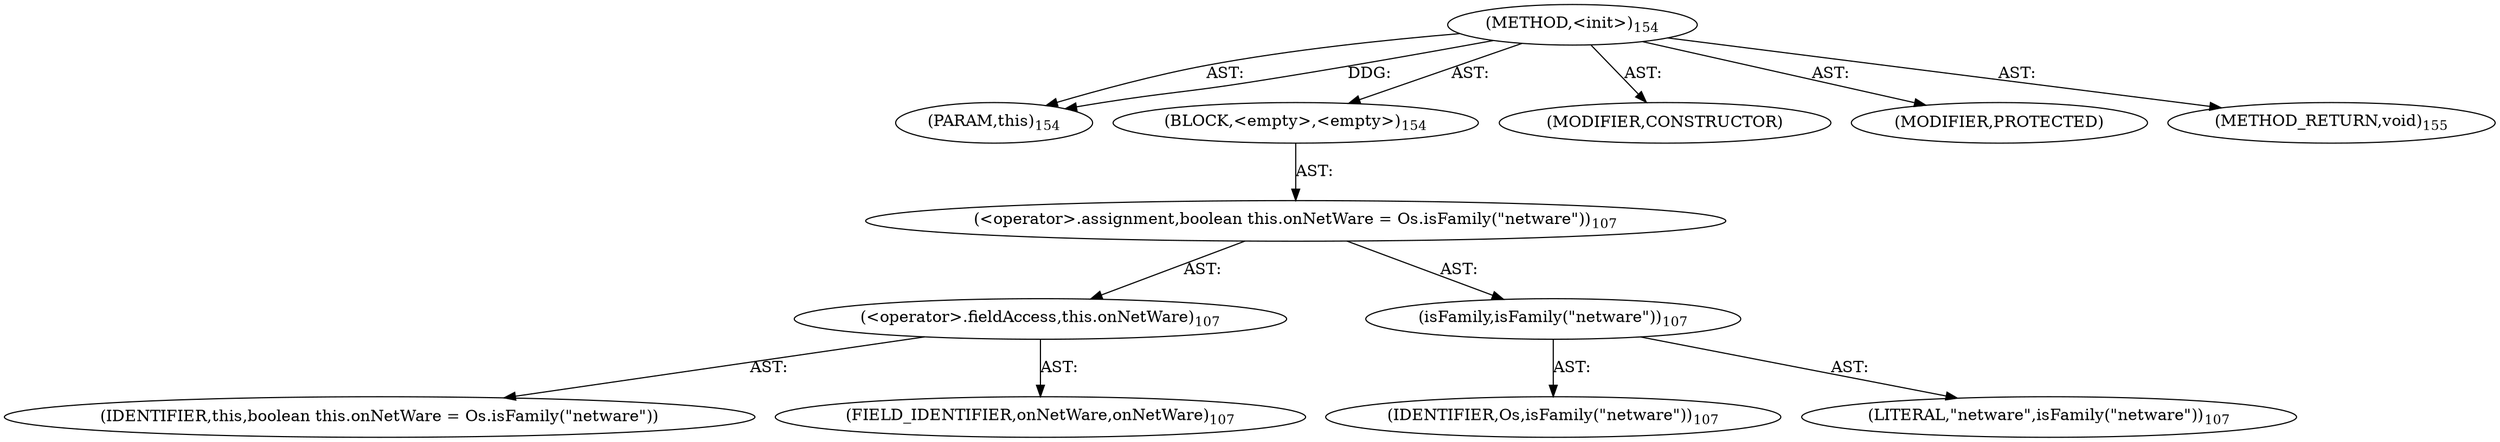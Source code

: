 digraph "&lt;init&gt;" {  
"111669149697" [label = <(METHOD,&lt;init&gt;)<SUB>154</SUB>> ]
"115964117016" [label = <(PARAM,this)<SUB>154</SUB>> ]
"25769803778" [label = <(BLOCK,&lt;empty&gt;,&lt;empty&gt;)<SUB>154</SUB>> ]
"30064771075" [label = <(&lt;operator&gt;.assignment,boolean this.onNetWare = Os.isFamily(&quot;netware&quot;))<SUB>107</SUB>> ]
"30064771076" [label = <(&lt;operator&gt;.fieldAccess,this.onNetWare)<SUB>107</SUB>> ]
"68719476769" [label = <(IDENTIFIER,this,boolean this.onNetWare = Os.isFamily(&quot;netware&quot;))> ]
"55834574848" [label = <(FIELD_IDENTIFIER,onNetWare,onNetWare)<SUB>107</SUB>> ]
"30064771077" [label = <(isFamily,isFamily(&quot;netware&quot;))<SUB>107</SUB>> ]
"68719476770" [label = <(IDENTIFIER,Os,isFamily(&quot;netware&quot;))<SUB>107</SUB>> ]
"90194313216" [label = <(LITERAL,&quot;netware&quot;,isFamily(&quot;netware&quot;))<SUB>107</SUB>> ]
"133143986193" [label = <(MODIFIER,CONSTRUCTOR)> ]
"133143986194" [label = <(MODIFIER,PROTECTED)> ]
"128849018881" [label = <(METHOD_RETURN,void)<SUB>155</SUB>> ]
  "111669149697" -> "115964117016"  [ label = "AST: "] 
  "111669149697" -> "25769803778"  [ label = "AST: "] 
  "111669149697" -> "133143986193"  [ label = "AST: "] 
  "111669149697" -> "133143986194"  [ label = "AST: "] 
  "111669149697" -> "128849018881"  [ label = "AST: "] 
  "25769803778" -> "30064771075"  [ label = "AST: "] 
  "30064771075" -> "30064771076"  [ label = "AST: "] 
  "30064771075" -> "30064771077"  [ label = "AST: "] 
  "30064771076" -> "68719476769"  [ label = "AST: "] 
  "30064771076" -> "55834574848"  [ label = "AST: "] 
  "30064771077" -> "68719476770"  [ label = "AST: "] 
  "30064771077" -> "90194313216"  [ label = "AST: "] 
  "111669149697" -> "115964117016"  [ label = "DDG: "] 
}
